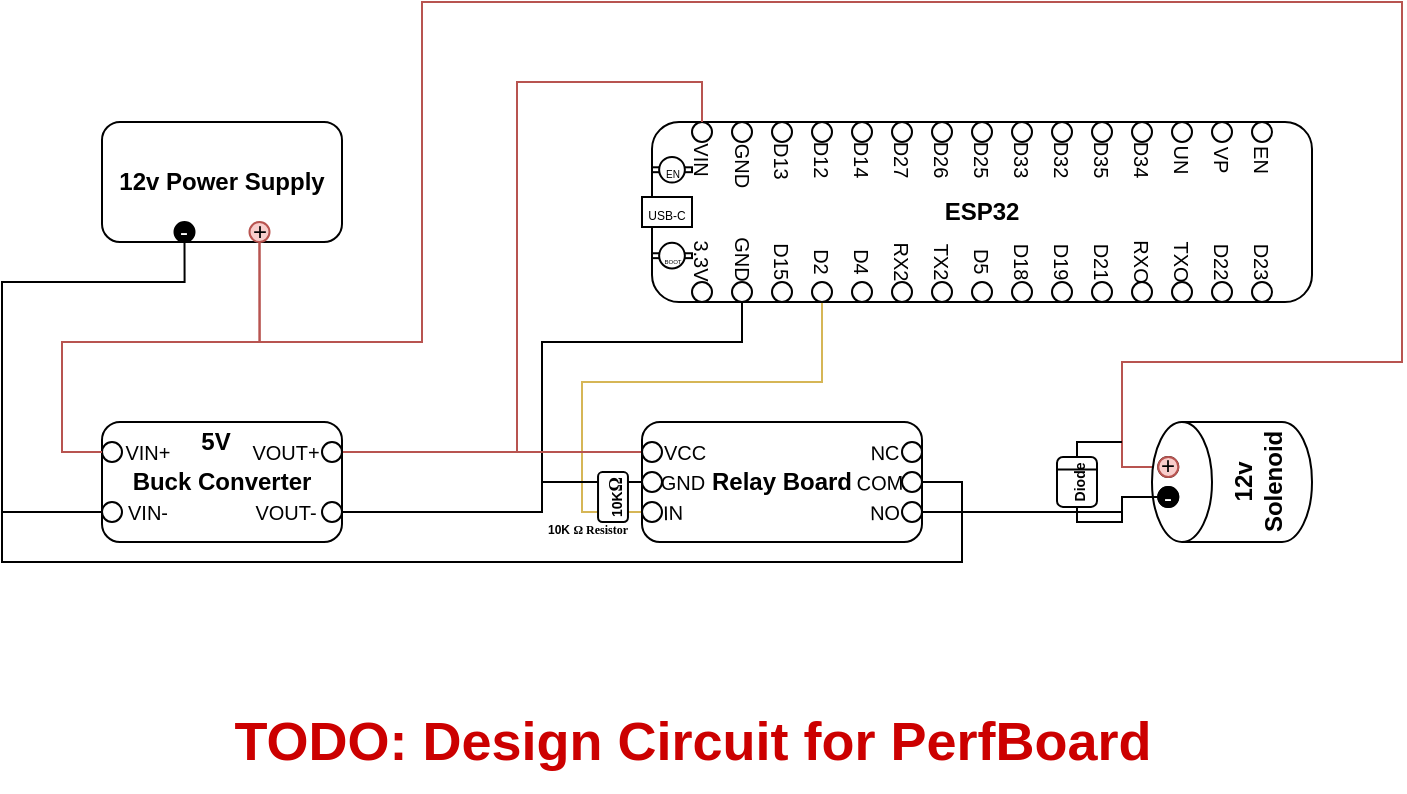 <mxfile version="26.0.3">
  <diagram name="Page-1" id="7e0a89b8-554c-2b80-1dc8-d5c74ca68de4">
    <mxGraphModel dx="1655" dy="983" grid="1" gridSize="10" guides="1" tooltips="1" connect="1" arrows="1" fold="1" page="1" pageScale="1" pageWidth="1100" pageHeight="850" background="none" math="0" shadow="0">
      <root>
        <mxCell id="0" />
        <mxCell id="1" parent="0" />
        <mxCell id="8zKR5QXtWBGNY6RMP4Kf-1" value="&lt;b&gt;12v Power Supply&lt;/b&gt;" style="rounded=1;whiteSpace=wrap;html=1;" parent="1" vertex="1">
          <mxGeometry x="250" y="140" width="120" height="60" as="geometry" />
        </mxCell>
        <mxCell id="6HL7fSu7sFX8N83Fmbjs-27" style="edgeStyle=orthogonalEdgeStyle;rounded=0;orthogonalLoop=1;jettySize=auto;html=1;exitX=1;exitY=0.75;exitDx=0;exitDy=0;entryX=0.5;entryY=1;entryDx=0;entryDy=0;endArrow=none;endFill=0;" edge="1" parent="1" source="8zKR5QXtWBGNY6RMP4Kf-2" target="8zKR5QXtWBGNY6RMP4Kf-30">
          <mxGeometry relative="1" as="geometry">
            <Array as="points">
              <mxPoint x="470" y="335" />
              <mxPoint x="470" y="250" />
              <mxPoint x="570" y="250" />
            </Array>
          </mxGeometry>
        </mxCell>
        <mxCell id="8zKR5QXtWBGNY6RMP4Kf-2" value="&lt;b&gt;Buck Converter&lt;/b&gt;" style="rounded=1;whiteSpace=wrap;html=1;" parent="1" vertex="1">
          <mxGeometry x="250" y="290" width="120" height="60" as="geometry" />
        </mxCell>
        <mxCell id="8zKR5QXtWBGNY6RMP4Kf-4" value="&lt;b&gt;ESP32&lt;/b&gt;" style="rounded=1;whiteSpace=wrap;html=1;movable=1;resizable=1;rotatable=1;deletable=1;editable=1;locked=0;connectable=1;" parent="1" vertex="1">
          <mxGeometry x="525" y="140" width="330" height="90" as="geometry" />
        </mxCell>
        <mxCell id="8zKR5QXtWBGNY6RMP4Kf-5" value="" style="ellipse;whiteSpace=wrap;html=1;aspect=fixed;" parent="1" vertex="1">
          <mxGeometry x="545" y="140" width="10" height="10" as="geometry" />
        </mxCell>
        <mxCell id="8zKR5QXtWBGNY6RMP4Kf-6" value="" style="ellipse;whiteSpace=wrap;html=1;aspect=fixed;" parent="1" vertex="1">
          <mxGeometry x="565" y="140" width="10" height="10" as="geometry" />
        </mxCell>
        <mxCell id="8zKR5QXtWBGNY6RMP4Kf-7" value="" style="ellipse;whiteSpace=wrap;html=1;aspect=fixed;" parent="1" vertex="1">
          <mxGeometry x="645" y="140" width="10" height="10" as="geometry" />
        </mxCell>
        <mxCell id="8zKR5QXtWBGNY6RMP4Kf-8" value="" style="ellipse;whiteSpace=wrap;html=1;aspect=fixed;" parent="1" vertex="1">
          <mxGeometry x="605" y="140" width="10" height="10" as="geometry" />
        </mxCell>
        <mxCell id="8zKR5QXtWBGNY6RMP4Kf-9" value="" style="ellipse;whiteSpace=wrap;html=1;aspect=fixed;" parent="1" vertex="1">
          <mxGeometry x="665" y="140" width="10" height="10" as="geometry" />
        </mxCell>
        <mxCell id="8zKR5QXtWBGNY6RMP4Kf-10" value="" style="ellipse;whiteSpace=wrap;html=1;aspect=fixed;" parent="1" vertex="1">
          <mxGeometry x="725" y="140" width="10" height="10" as="geometry" />
        </mxCell>
        <mxCell id="8zKR5QXtWBGNY6RMP4Kf-11" value="" style="ellipse;whiteSpace=wrap;html=1;aspect=fixed;" parent="1" vertex="1">
          <mxGeometry x="825" y="140" width="10" height="10" as="geometry" />
        </mxCell>
        <mxCell id="8zKR5QXtWBGNY6RMP4Kf-12" value="" style="ellipse;whiteSpace=wrap;html=1;aspect=fixed;" parent="1" vertex="1">
          <mxGeometry x="805" y="140" width="10" height="10" as="geometry" />
        </mxCell>
        <mxCell id="8zKR5QXtWBGNY6RMP4Kf-13" value="" style="ellipse;whiteSpace=wrap;html=1;aspect=fixed;" parent="1" vertex="1">
          <mxGeometry x="765" y="140" width="10" height="10" as="geometry" />
        </mxCell>
        <mxCell id="8zKR5QXtWBGNY6RMP4Kf-14" value="" style="ellipse;whiteSpace=wrap;html=1;aspect=fixed;" parent="1" vertex="1">
          <mxGeometry x="745" y="140" width="10" height="10" as="geometry" />
        </mxCell>
        <mxCell id="8zKR5QXtWBGNY6RMP4Kf-15" value="" style="ellipse;whiteSpace=wrap;html=1;aspect=fixed;" parent="1" vertex="1">
          <mxGeometry x="785" y="140" width="10" height="10" as="geometry" />
        </mxCell>
        <mxCell id="8zKR5QXtWBGNY6RMP4Kf-16" value="" style="ellipse;whiteSpace=wrap;html=1;aspect=fixed;" parent="1" vertex="1">
          <mxGeometry x="685" y="140" width="10" height="10" as="geometry" />
        </mxCell>
        <mxCell id="8zKR5QXtWBGNY6RMP4Kf-17" value="" style="ellipse;whiteSpace=wrap;html=1;aspect=fixed;" parent="1" vertex="1">
          <mxGeometry x="585" y="140" width="10" height="10" as="geometry" />
        </mxCell>
        <mxCell id="8zKR5QXtWBGNY6RMP4Kf-18" value="" style="ellipse;whiteSpace=wrap;html=1;aspect=fixed;" parent="1" vertex="1">
          <mxGeometry x="705" y="140" width="10" height="10" as="geometry" />
        </mxCell>
        <mxCell id="8zKR5QXtWBGNY6RMP4Kf-19" value="" style="ellipse;whiteSpace=wrap;html=1;aspect=fixed;" parent="1" vertex="1">
          <mxGeometry x="625" y="140" width="10" height="10" as="geometry" />
        </mxCell>
        <mxCell id="8zKR5QXtWBGNY6RMP4Kf-29" value="" style="ellipse;whiteSpace=wrap;html=1;aspect=fixed;" parent="1" vertex="1">
          <mxGeometry x="545" y="220" width="10" height="10" as="geometry" />
        </mxCell>
        <mxCell id="8zKR5QXtWBGNY6RMP4Kf-30" value="" style="ellipse;whiteSpace=wrap;html=1;aspect=fixed;" parent="1" vertex="1">
          <mxGeometry x="565" y="220" width="10" height="10" as="geometry" />
        </mxCell>
        <mxCell id="8zKR5QXtWBGNY6RMP4Kf-31" value="" style="ellipse;whiteSpace=wrap;html=1;aspect=fixed;" parent="1" vertex="1">
          <mxGeometry x="645" y="220" width="10" height="10" as="geometry" />
        </mxCell>
        <mxCell id="6HL7fSu7sFX8N83Fmbjs-39" style="edgeStyle=orthogonalEdgeStyle;rounded=0;orthogonalLoop=1;jettySize=auto;html=1;entryX=0;entryY=0.5;entryDx=0;entryDy=0;endArrow=none;endFill=0;fillColor=#fff2cc;strokeColor=#d6b656;" edge="1" parent="1" source="8zKR5QXtWBGNY6RMP4Kf-32" target="6HL7fSu7sFX8N83Fmbjs-8">
          <mxGeometry relative="1" as="geometry">
            <Array as="points">
              <mxPoint x="610" y="270" />
              <mxPoint x="490" y="270" />
              <mxPoint x="490" y="335" />
            </Array>
          </mxGeometry>
        </mxCell>
        <mxCell id="8zKR5QXtWBGNY6RMP4Kf-32" value="" style="ellipse;whiteSpace=wrap;html=1;aspect=fixed;" parent="1" vertex="1">
          <mxGeometry x="605" y="220" width="10" height="10" as="geometry" />
        </mxCell>
        <mxCell id="8zKR5QXtWBGNY6RMP4Kf-33" value="" style="ellipse;whiteSpace=wrap;html=1;aspect=fixed;" parent="1" vertex="1">
          <mxGeometry x="665" y="220" width="10" height="10" as="geometry" />
        </mxCell>
        <mxCell id="8zKR5QXtWBGNY6RMP4Kf-34" value="" style="ellipse;whiteSpace=wrap;html=1;aspect=fixed;" parent="1" vertex="1">
          <mxGeometry x="725" y="220" width="10" height="10" as="geometry" />
        </mxCell>
        <mxCell id="8zKR5QXtWBGNY6RMP4Kf-35" value="" style="ellipse;whiteSpace=wrap;html=1;aspect=fixed;" parent="1" vertex="1">
          <mxGeometry x="825" y="220" width="10" height="10" as="geometry" />
        </mxCell>
        <mxCell id="8zKR5QXtWBGNY6RMP4Kf-36" value="" style="ellipse;whiteSpace=wrap;html=1;aspect=fixed;" parent="1" vertex="1">
          <mxGeometry x="805" y="220" width="10" height="10" as="geometry" />
        </mxCell>
        <mxCell id="8zKR5QXtWBGNY6RMP4Kf-37" value="" style="ellipse;whiteSpace=wrap;html=1;aspect=fixed;" parent="1" vertex="1">
          <mxGeometry x="765" y="220" width="10" height="10" as="geometry" />
        </mxCell>
        <mxCell id="8zKR5QXtWBGNY6RMP4Kf-38" value="" style="ellipse;whiteSpace=wrap;html=1;aspect=fixed;" parent="1" vertex="1">
          <mxGeometry x="745" y="220" width="10" height="10" as="geometry" />
        </mxCell>
        <mxCell id="8zKR5QXtWBGNY6RMP4Kf-39" value="" style="ellipse;whiteSpace=wrap;html=1;aspect=fixed;" parent="1" vertex="1">
          <mxGeometry x="785" y="220" width="10" height="10" as="geometry" />
        </mxCell>
        <mxCell id="8zKR5QXtWBGNY6RMP4Kf-40" value="" style="ellipse;whiteSpace=wrap;html=1;aspect=fixed;" parent="1" vertex="1">
          <mxGeometry x="685" y="220" width="10" height="10" as="geometry" />
        </mxCell>
        <mxCell id="8zKR5QXtWBGNY6RMP4Kf-41" value="" style="ellipse;whiteSpace=wrap;html=1;aspect=fixed;" parent="1" vertex="1">
          <mxGeometry x="585" y="220" width="10" height="10" as="geometry" />
        </mxCell>
        <mxCell id="8zKR5QXtWBGNY6RMP4Kf-42" value="" style="ellipse;whiteSpace=wrap;html=1;aspect=fixed;" parent="1" vertex="1">
          <mxGeometry x="705" y="220" width="10" height="10" as="geometry" />
        </mxCell>
        <mxCell id="8zKR5QXtWBGNY6RMP4Kf-43" value="" style="ellipse;whiteSpace=wrap;html=1;aspect=fixed;" parent="1" vertex="1">
          <mxGeometry x="625" y="220" width="10" height="10" as="geometry" />
        </mxCell>
        <mxCell id="8zKR5QXtWBGNY6RMP4Kf-44" value="&lt;font style=&quot;font-size: 10px;&quot;&gt;VIN&lt;/font&gt;" style="text;html=1;align=center;verticalAlign=middle;whiteSpace=wrap;rounded=0;rotation=90;" parent="1" vertex="1">
          <mxGeometry x="541.88" y="154" width="16.25" height="10" as="geometry" />
        </mxCell>
        <mxCell id="8zKR5QXtWBGNY6RMP4Kf-45" value="&lt;font style=&quot;font-size: 10px;&quot;&gt;GND&lt;/font&gt;" style="text;html=1;align=center;verticalAlign=middle;whiteSpace=wrap;rounded=0;rotation=90;" parent="1" vertex="1">
          <mxGeometry x="558.44" y="157.44" width="23.12" height="10" as="geometry" />
        </mxCell>
        <mxCell id="8zKR5QXtWBGNY6RMP4Kf-46" value="&lt;font style=&quot;font-size: 10px;&quot;&gt;D13&lt;/font&gt;" style="text;html=1;align=center;verticalAlign=middle;whiteSpace=wrap;rounded=0;rotation=90;" parent="1" vertex="1">
          <mxGeometry x="581.72" y="154.16" width="16.56" height="10" as="geometry" />
        </mxCell>
        <mxCell id="8zKR5QXtWBGNY6RMP4Kf-47" value="&lt;font style=&quot;font-size: 10px;&quot;&gt;D12&lt;/font&gt;" style="text;html=1;align=center;verticalAlign=middle;whiteSpace=wrap;rounded=0;rotation=90;" parent="1" vertex="1">
          <mxGeometry x="601.88" y="154" width="16.25" height="10" as="geometry" />
        </mxCell>
        <mxCell id="8zKR5QXtWBGNY6RMP4Kf-48" value="&lt;font style=&quot;font-size: 10px;&quot;&gt;D14&lt;/font&gt;" style="text;html=1;align=center;verticalAlign=middle;whiteSpace=wrap;rounded=0;rotation=90;" parent="1" vertex="1">
          <mxGeometry x="621.88" y="154" width="16.25" height="10" as="geometry" />
        </mxCell>
        <mxCell id="8zKR5QXtWBGNY6RMP4Kf-49" value="&lt;font style=&quot;font-size: 10px;&quot;&gt;D27&lt;/font&gt;" style="text;html=1;align=center;verticalAlign=middle;whiteSpace=wrap;rounded=0;rotation=90;" parent="1" vertex="1">
          <mxGeometry x="641.88" y="154" width="16.25" height="10" as="geometry" />
        </mxCell>
        <mxCell id="8zKR5QXtWBGNY6RMP4Kf-50" value="&lt;font style=&quot;font-size: 10px;&quot;&gt;D26&lt;/font&gt;" style="text;html=1;align=center;verticalAlign=middle;whiteSpace=wrap;rounded=0;rotation=90;" parent="1" vertex="1">
          <mxGeometry x="661.88" y="154" width="16.25" height="10" as="geometry" />
        </mxCell>
        <mxCell id="8zKR5QXtWBGNY6RMP4Kf-51" value="&lt;font style=&quot;font-size: 10px;&quot;&gt;D25&lt;/font&gt;" style="text;html=1;align=center;verticalAlign=middle;whiteSpace=wrap;rounded=0;rotation=90;" parent="1" vertex="1">
          <mxGeometry x="681.88" y="154" width="16.25" height="10" as="geometry" />
        </mxCell>
        <mxCell id="8zKR5QXtWBGNY6RMP4Kf-52" value="&lt;font style=&quot;font-size: 10px;&quot;&gt;D33&lt;/font&gt;" style="text;html=1;align=center;verticalAlign=middle;whiteSpace=wrap;rounded=0;rotation=90;" parent="1" vertex="1">
          <mxGeometry x="701.88" y="154" width="16.25" height="10" as="geometry" />
        </mxCell>
        <mxCell id="8zKR5QXtWBGNY6RMP4Kf-53" value="&lt;font style=&quot;font-size: 10px;&quot;&gt;D32&lt;/font&gt;" style="text;html=1;align=center;verticalAlign=middle;whiteSpace=wrap;rounded=0;rotation=90;" parent="1" vertex="1">
          <mxGeometry x="721.88" y="154" width="16.25" height="10" as="geometry" />
        </mxCell>
        <mxCell id="8zKR5QXtWBGNY6RMP4Kf-54" value="&lt;font style=&quot;font-size: 10px;&quot;&gt;D35&lt;/font&gt;" style="text;html=1;align=center;verticalAlign=middle;whiteSpace=wrap;rounded=0;rotation=90;" parent="1" vertex="1">
          <mxGeometry x="741.88" y="154" width="16.25" height="10" as="geometry" />
        </mxCell>
        <mxCell id="8zKR5QXtWBGNY6RMP4Kf-55" value="&lt;font style=&quot;font-size: 10px;&quot;&gt;D34&lt;/font&gt;" style="text;html=1;align=center;verticalAlign=middle;whiteSpace=wrap;rounded=0;rotation=90;" parent="1" vertex="1">
          <mxGeometry x="761.88" y="154" width="16.25" height="10" as="geometry" />
        </mxCell>
        <mxCell id="8zKR5QXtWBGNY6RMP4Kf-56" value="&lt;font style=&quot;font-size: 10px;&quot;&gt;UN&lt;/font&gt;" style="text;html=1;align=center;verticalAlign=middle;whiteSpace=wrap;rounded=0;rotation=90;" parent="1" vertex="1">
          <mxGeometry x="781.88" y="154" width="16.25" height="10" as="geometry" />
        </mxCell>
        <mxCell id="8zKR5QXtWBGNY6RMP4Kf-57" value="&lt;font style=&quot;font-size: 10px;&quot;&gt;VP&lt;/font&gt;" style="text;html=1;align=center;verticalAlign=middle;whiteSpace=wrap;rounded=0;rotation=90;" parent="1" vertex="1">
          <mxGeometry x="801.88" y="154" width="16.25" height="10" as="geometry" />
        </mxCell>
        <mxCell id="8zKR5QXtWBGNY6RMP4Kf-58" value="&lt;font style=&quot;font-size: 10px;&quot;&gt;EN&lt;/font&gt;" style="text;html=1;align=center;verticalAlign=middle;whiteSpace=wrap;rounded=0;rotation=90;" parent="1" vertex="1">
          <mxGeometry x="821.88" y="154" width="16.25" height="10" as="geometry" />
        </mxCell>
        <mxCell id="8zKR5QXtWBGNY6RMP4Kf-60" value="&lt;font style=&quot;font-size: 10px;&quot;&gt;3.3V&lt;/font&gt;" style="text;html=1;align=center;verticalAlign=middle;whiteSpace=wrap;rounded=0;rotation=90;" parent="1" vertex="1">
          <mxGeometry x="538.36" y="205" width="23.27" height="10" as="geometry" />
        </mxCell>
        <mxCell id="8zKR5QXtWBGNY6RMP4Kf-61" value="&lt;font style=&quot;font-size: 10px;&quot;&gt;GND&lt;/font&gt;" style="text;html=1;align=center;verticalAlign=middle;whiteSpace=wrap;rounded=0;rotation=90;" parent="1" vertex="1">
          <mxGeometry x="556.72" y="203.28" width="26.56" height="10" as="geometry" />
        </mxCell>
        <mxCell id="8zKR5QXtWBGNY6RMP4Kf-62" value="&lt;font style=&quot;font-size: 10px;&quot;&gt;D15&lt;/font&gt;" style="text;html=1;align=center;verticalAlign=middle;whiteSpace=wrap;rounded=0;rotation=90;" parent="1" vertex="1">
          <mxGeometry x="582.03" y="205" width="16.25" height="10" as="geometry" />
        </mxCell>
        <mxCell id="8zKR5QXtWBGNY6RMP4Kf-63" value="&lt;font style=&quot;font-size: 10px;&quot;&gt;D2&lt;/font&gt;" style="text;html=1;align=center;verticalAlign=middle;whiteSpace=wrap;rounded=0;rotation=90;" parent="1" vertex="1">
          <mxGeometry x="601.88" y="205" width="16.25" height="10" as="geometry" />
        </mxCell>
        <mxCell id="8zKR5QXtWBGNY6RMP4Kf-64" value="&lt;font style=&quot;font-size: 10px;&quot;&gt;D4&lt;/font&gt;" style="text;html=1;align=center;verticalAlign=middle;whiteSpace=wrap;rounded=0;rotation=90;" parent="1" vertex="1">
          <mxGeometry x="621.88" y="205" width="16.25" height="10" as="geometry" />
        </mxCell>
        <mxCell id="8zKR5QXtWBGNY6RMP4Kf-65" value="&lt;span style=&quot;font-size: 10px;&quot;&gt;RX2&lt;/span&gt;" style="text;html=1;align=center;verticalAlign=middle;whiteSpace=wrap;rounded=0;rotation=90;" parent="1" vertex="1">
          <mxGeometry x="641.88" y="205" width="16.25" height="10" as="geometry" />
        </mxCell>
        <mxCell id="8zKR5QXtWBGNY6RMP4Kf-66" value="&lt;font style=&quot;font-size: 10px;&quot;&gt;TX2&lt;/font&gt;" style="text;html=1;align=center;verticalAlign=middle;whiteSpace=wrap;rounded=0;rotation=90;" parent="1" vertex="1">
          <mxGeometry x="661.88" y="205" width="16.25" height="10" as="geometry" />
        </mxCell>
        <mxCell id="8zKR5QXtWBGNY6RMP4Kf-67" value="&lt;font style=&quot;font-size: 10px;&quot;&gt;D5&lt;/font&gt;" style="text;html=1;align=center;verticalAlign=middle;whiteSpace=wrap;rounded=0;rotation=90;" parent="1" vertex="1">
          <mxGeometry x="682.03" y="205" width="16.25" height="10" as="geometry" />
        </mxCell>
        <mxCell id="8zKR5QXtWBGNY6RMP4Kf-68" value="&lt;font style=&quot;font-size: 10px;&quot;&gt;D18&lt;/font&gt;" style="text;html=1;align=center;verticalAlign=middle;whiteSpace=wrap;rounded=0;rotation=90;" parent="1" vertex="1">
          <mxGeometry x="701.88" y="205" width="16.25" height="10" as="geometry" />
        </mxCell>
        <mxCell id="8zKR5QXtWBGNY6RMP4Kf-69" value="&lt;font style=&quot;font-size: 10px;&quot;&gt;D19&lt;/font&gt;" style="text;html=1;align=center;verticalAlign=middle;whiteSpace=wrap;rounded=0;rotation=90;" parent="1" vertex="1">
          <mxGeometry x="721.88" y="205" width="16.25" height="10" as="geometry" />
        </mxCell>
        <mxCell id="8zKR5QXtWBGNY6RMP4Kf-70" value="&lt;font style=&quot;font-size: 10px;&quot;&gt;D21&lt;/font&gt;" style="text;html=1;align=center;verticalAlign=middle;whiteSpace=wrap;rounded=0;rotation=90;" parent="1" vertex="1">
          <mxGeometry x="741.88" y="205" width="16.25" height="10" as="geometry" />
        </mxCell>
        <mxCell id="8zKR5QXtWBGNY6RMP4Kf-71" value="&lt;font style=&quot;font-size: 10px;&quot;&gt;RXO&lt;/font&gt;" style="text;html=1;align=center;verticalAlign=middle;whiteSpace=wrap;rounded=0;rotation=90;" parent="1" vertex="1">
          <mxGeometry x="761.87" y="205" width="16.25" height="10" as="geometry" />
        </mxCell>
        <mxCell id="8zKR5QXtWBGNY6RMP4Kf-72" value="&lt;font style=&quot;font-size: 10px;&quot;&gt;TXO&lt;/font&gt;" style="text;html=1;align=center;verticalAlign=middle;whiteSpace=wrap;rounded=0;rotation=90;" parent="1" vertex="1">
          <mxGeometry x="781.88" y="205" width="16.25" height="10" as="geometry" />
        </mxCell>
        <mxCell id="8zKR5QXtWBGNY6RMP4Kf-74" value="&lt;font style=&quot;font-size: 10px;&quot;&gt;D22&lt;/font&gt;" style="text;html=1;align=center;verticalAlign=middle;whiteSpace=wrap;rounded=0;rotation=90;" parent="1" vertex="1">
          <mxGeometry x="801.88" y="205" width="16.25" height="10" as="geometry" />
        </mxCell>
        <mxCell id="8zKR5QXtWBGNY6RMP4Kf-75" value="&lt;font style=&quot;font-size: 10px;&quot;&gt;D23&lt;/font&gt;" style="text;html=1;align=center;verticalAlign=middle;whiteSpace=wrap;rounded=0;rotation=90;" parent="1" vertex="1">
          <mxGeometry x="821.88" y="205" width="16.25" height="10" as="geometry" />
        </mxCell>
        <mxCell id="8zKR5QXtWBGNY6RMP4Kf-78" value="" style="group" parent="1" vertex="1" connectable="0">
          <mxGeometry x="525" y="157.44" width="20" height="12.86" as="geometry" />
        </mxCell>
        <mxCell id="8zKR5QXtWBGNY6RMP4Kf-76" value="" style="rounded=0;whiteSpace=wrap;html=1;" parent="8zKR5QXtWBGNY6RMP4Kf-78" vertex="1">
          <mxGeometry y="5.21" width="20" height="2.44" as="geometry" />
        </mxCell>
        <mxCell id="8zKR5QXtWBGNY6RMP4Kf-77" value="&lt;font style=&quot;font-size: 5px;&quot;&gt;EN&lt;/font&gt;" style="ellipse;whiteSpace=wrap;html=1;aspect=fixed;" parent="8zKR5QXtWBGNY6RMP4Kf-78" vertex="1">
          <mxGeometry x="3.57" width="12.86" height="12.86" as="geometry" />
        </mxCell>
        <mxCell id="8zKR5QXtWBGNY6RMP4Kf-79" value="" style="group" parent="1" vertex="1" connectable="0">
          <mxGeometry x="525" y="200.42" width="20" height="12.86" as="geometry" />
        </mxCell>
        <mxCell id="8zKR5QXtWBGNY6RMP4Kf-80" value="" style="rounded=0;whiteSpace=wrap;html=1;" parent="8zKR5QXtWBGNY6RMP4Kf-79" vertex="1">
          <mxGeometry y="5.21" width="20" height="2.44" as="geometry" />
        </mxCell>
        <mxCell id="8zKR5QXtWBGNY6RMP4Kf-81" value="&lt;font style=&quot;font-size: 3px;&quot;&gt;BOOT&lt;/font&gt;" style="ellipse;whiteSpace=wrap;html=1;aspect=fixed;" parent="8zKR5QXtWBGNY6RMP4Kf-79" vertex="1">
          <mxGeometry x="3.57" width="12.86" height="12.86" as="geometry" />
        </mxCell>
        <mxCell id="8zKR5QXtWBGNY6RMP4Kf-82" value="&lt;font style=&quot;font-size: 6px; line-height: 100%;&quot;&gt;USB-C&lt;/font&gt;" style="rounded=0;whiteSpace=wrap;html=1;" parent="1" vertex="1">
          <mxGeometry x="520" y="177.5" width="25" height="15" as="geometry" />
        </mxCell>
        <mxCell id="6HL7fSu7sFX8N83Fmbjs-34" style="edgeStyle=orthogonalEdgeStyle;rounded=0;orthogonalLoop=1;jettySize=auto;html=1;exitX=0;exitY=0.25;exitDx=0;exitDy=0;endArrow=none;endFill=0;fillColor=#f8cecc;strokeColor=#b85450;" edge="1" parent="1" source="6HL7fSu7sFX8N83Fmbjs-2">
          <mxGeometry relative="1" as="geometry">
            <mxPoint x="440" y="305" as="targetPoint" />
          </mxGeometry>
        </mxCell>
        <mxCell id="6HL7fSu7sFX8N83Fmbjs-2" value="&lt;b&gt;Relay Board&lt;/b&gt;" style="rounded=1;whiteSpace=wrap;html=1;" vertex="1" parent="1">
          <mxGeometry x="520" y="290" width="140" height="60" as="geometry" />
        </mxCell>
        <mxCell id="6HL7fSu7sFX8N83Fmbjs-3" value="" style="ellipse;whiteSpace=wrap;html=1;aspect=fixed;" vertex="1" parent="1">
          <mxGeometry x="250" y="330" width="10" height="10" as="geometry" />
        </mxCell>
        <mxCell id="6HL7fSu7sFX8N83Fmbjs-4" value="" style="ellipse;whiteSpace=wrap;html=1;aspect=fixed;" vertex="1" parent="1">
          <mxGeometry x="250" y="300" width="10" height="10" as="geometry" />
        </mxCell>
        <mxCell id="6HL7fSu7sFX8N83Fmbjs-5" value="" style="ellipse;whiteSpace=wrap;html=1;aspect=fixed;" vertex="1" parent="1">
          <mxGeometry x="360" y="330" width="10" height="10" as="geometry" />
        </mxCell>
        <mxCell id="6HL7fSu7sFX8N83Fmbjs-26" style="edgeStyle=orthogonalEdgeStyle;rounded=0;orthogonalLoop=1;jettySize=auto;html=1;exitX=1;exitY=0.5;exitDx=0;exitDy=0;entryX=0.5;entryY=0;entryDx=0;entryDy=0;endArrow=none;endFill=0;fillColor=#f8cecc;strokeColor=#b85450;" edge="1" parent="1" source="6HL7fSu7sFX8N83Fmbjs-6" target="8zKR5QXtWBGNY6RMP4Kf-5">
          <mxGeometry relative="1" as="geometry" />
        </mxCell>
        <mxCell id="6HL7fSu7sFX8N83Fmbjs-6" value="" style="ellipse;whiteSpace=wrap;html=1;aspect=fixed;" vertex="1" parent="1">
          <mxGeometry x="360" y="300" width="10" height="10" as="geometry" />
        </mxCell>
        <mxCell id="6HL7fSu7sFX8N83Fmbjs-35" style="edgeStyle=orthogonalEdgeStyle;rounded=0;orthogonalLoop=1;jettySize=auto;html=1;exitX=0;exitY=0.5;exitDx=0;exitDy=0;endArrow=none;endFill=0;" edge="1" parent="1" source="6HL7fSu7sFX8N83Fmbjs-7">
          <mxGeometry relative="1" as="geometry">
            <mxPoint x="470" y="330" as="targetPoint" />
            <Array as="points">
              <mxPoint x="470" y="320" />
            </Array>
          </mxGeometry>
        </mxCell>
        <mxCell id="6HL7fSu7sFX8N83Fmbjs-7" value="" style="ellipse;whiteSpace=wrap;html=1;aspect=fixed;" vertex="1" parent="1">
          <mxGeometry x="520" y="315" width="10" height="10" as="geometry" />
        </mxCell>
        <mxCell id="6HL7fSu7sFX8N83Fmbjs-8" value="" style="ellipse;whiteSpace=wrap;html=1;aspect=fixed;" vertex="1" parent="1">
          <mxGeometry x="520" y="330" width="10" height="10" as="geometry" />
        </mxCell>
        <mxCell id="6HL7fSu7sFX8N83Fmbjs-9" value="" style="ellipse;whiteSpace=wrap;html=1;aspect=fixed;" vertex="1" parent="1">
          <mxGeometry x="520" y="300" width="10" height="10" as="geometry" />
        </mxCell>
        <mxCell id="6HL7fSu7sFX8N83Fmbjs-13" value="&lt;font style=&quot;font-size: 10px;&quot;&gt;VIN+&lt;/font&gt;" style="text;html=1;align=center;verticalAlign=middle;whiteSpace=wrap;rounded=0;rotation=0;" vertex="1" parent="1">
          <mxGeometry x="260" y="300" width="26.25" height="10" as="geometry" />
        </mxCell>
        <mxCell id="6HL7fSu7sFX8N83Fmbjs-14" value="&lt;font style=&quot;font-size: 10px;&quot;&gt;VIN-&lt;/font&gt;" style="text;html=1;align=center;verticalAlign=middle;whiteSpace=wrap;rounded=0;rotation=0;" vertex="1" parent="1">
          <mxGeometry x="260" y="330" width="26.25" height="10" as="geometry" />
        </mxCell>
        <mxCell id="6HL7fSu7sFX8N83Fmbjs-15" value="&lt;font style=&quot;font-size: 10px;&quot;&gt;VOUT+&lt;/font&gt;" style="text;html=1;align=center;verticalAlign=middle;whiteSpace=wrap;rounded=0;rotation=0;" vertex="1" parent="1">
          <mxGeometry x="323.75" y="300" width="36.25" height="10" as="geometry" />
        </mxCell>
        <mxCell id="6HL7fSu7sFX8N83Fmbjs-17" value="&lt;font style=&quot;font-size: 10px;&quot;&gt;VOUT-&lt;/font&gt;" style="text;html=1;align=center;verticalAlign=middle;whiteSpace=wrap;rounded=0;rotation=0;" vertex="1" parent="1">
          <mxGeometry x="323.75" y="330" width="36.25" height="10" as="geometry" />
        </mxCell>
        <mxCell id="6HL7fSu7sFX8N83Fmbjs-23" style="edgeStyle=orthogonalEdgeStyle;rounded=0;orthogonalLoop=1;jettySize=auto;html=1;exitX=0.5;exitY=1;exitDx=0;exitDy=0;entryX=0;entryY=0.5;entryDx=0;entryDy=0;endArrow=none;endFill=0;" edge="1" parent="1" source="6HL7fSu7sFX8N83Fmbjs-19" target="6HL7fSu7sFX8N83Fmbjs-3">
          <mxGeometry relative="1" as="geometry">
            <Array as="points">
              <mxPoint x="291" y="220" />
              <mxPoint x="200" y="220" />
              <mxPoint x="200" y="335" />
            </Array>
          </mxGeometry>
        </mxCell>
        <mxCell id="6HL7fSu7sFX8N83Fmbjs-19" value="&lt;font style=&quot;color: rgb(255, 255, 255);&quot;&gt;-&lt;/font&gt;" style="ellipse;whiteSpace=wrap;html=1;aspect=fixed;fillColor=#000000;" vertex="1" parent="1">
          <mxGeometry x="286.25" y="190" width="10" height="10" as="geometry" />
        </mxCell>
        <mxCell id="6HL7fSu7sFX8N83Fmbjs-24" style="edgeStyle=orthogonalEdgeStyle;rounded=0;orthogonalLoop=1;jettySize=auto;html=1;exitX=0.5;exitY=1;exitDx=0;exitDy=0;entryX=0;entryY=0.5;entryDx=0;entryDy=0;fillColor=#f8cecc;strokeColor=#b85450;endArrow=none;endFill=0;" edge="1" parent="1" source="6HL7fSu7sFX8N83Fmbjs-22" target="6HL7fSu7sFX8N83Fmbjs-4">
          <mxGeometry relative="1" as="geometry" />
        </mxCell>
        <mxCell id="6HL7fSu7sFX8N83Fmbjs-45" style="edgeStyle=orthogonalEdgeStyle;rounded=0;orthogonalLoop=1;jettySize=auto;html=1;exitX=0.5;exitY=1;exitDx=0;exitDy=0;entryX=0;entryY=0.5;entryDx=0;entryDy=0;endArrow=none;endFill=0;fillColor=#f8cecc;strokeColor=#b85450;" edge="1" parent="1" source="6HL7fSu7sFX8N83Fmbjs-22" target="6HL7fSu7sFX8N83Fmbjs-43">
          <mxGeometry relative="1" as="geometry">
            <Array as="points">
              <mxPoint x="329" y="250" />
              <mxPoint x="410" y="250" />
              <mxPoint x="410" y="80" />
              <mxPoint x="900" y="80" />
              <mxPoint x="900" y="260" />
              <mxPoint x="760" y="260" />
              <mxPoint x="760" y="312" />
            </Array>
          </mxGeometry>
        </mxCell>
        <mxCell id="6HL7fSu7sFX8N83Fmbjs-22" value="+" style="ellipse;whiteSpace=wrap;html=1;aspect=fixed;fillColor=#f8cecc;strokeColor=#b85450;" vertex="1" parent="1">
          <mxGeometry x="323.75" y="190" width="10" height="10" as="geometry" />
        </mxCell>
        <mxCell id="6HL7fSu7sFX8N83Fmbjs-25" value="&lt;b&gt;5V&lt;/b&gt;" style="text;html=1;align=center;verticalAlign=middle;whiteSpace=wrap;rounded=0;" vertex="1" parent="1">
          <mxGeometry x="280" y="290" width="53.75" height="20" as="geometry" />
        </mxCell>
        <mxCell id="6HL7fSu7sFX8N83Fmbjs-28" value="&lt;font style=&quot;font-size: 10px;&quot;&gt;IN&lt;/font&gt;" style="text;html=1;align=center;verticalAlign=middle;whiteSpace=wrap;rounded=0;rotation=-1;" vertex="1" parent="1">
          <mxGeometry x="526.72" y="330" width="16.56" height="10" as="geometry" />
        </mxCell>
        <mxCell id="6HL7fSu7sFX8N83Fmbjs-29" value="&lt;font style=&quot;font-size: 10px;&quot;&gt;GND&lt;/font&gt;" style="text;html=1;align=center;verticalAlign=middle;whiteSpace=wrap;rounded=0;rotation=0;" vertex="1" parent="1">
          <mxGeometry x="526.72" y="315" width="26.65" height="10" as="geometry" />
        </mxCell>
        <mxCell id="6HL7fSu7sFX8N83Fmbjs-47" style="edgeStyle=orthogonalEdgeStyle;rounded=0;orthogonalLoop=1;jettySize=auto;html=1;exitX=1;exitY=0.5;exitDx=0;exitDy=0;endArrow=none;endFill=0;" edge="1" parent="1" source="6HL7fSu7sFX8N83Fmbjs-30">
          <mxGeometry relative="1" as="geometry">
            <mxPoint x="200" y="330" as="targetPoint" />
            <Array as="points">
              <mxPoint x="680" y="320" />
              <mxPoint x="680" y="360" />
              <mxPoint x="200" y="360" />
            </Array>
          </mxGeometry>
        </mxCell>
        <mxCell id="6HL7fSu7sFX8N83Fmbjs-30" value="" style="ellipse;whiteSpace=wrap;html=1;aspect=fixed;" vertex="1" parent="1">
          <mxGeometry x="650" y="315" width="10" height="10" as="geometry" />
        </mxCell>
        <mxCell id="6HL7fSu7sFX8N83Fmbjs-31" value="" style="ellipse;whiteSpace=wrap;html=1;aspect=fixed;" vertex="1" parent="1">
          <mxGeometry x="650" y="330" width="10" height="10" as="geometry" />
        </mxCell>
        <mxCell id="6HL7fSu7sFX8N83Fmbjs-32" value="" style="ellipse;whiteSpace=wrap;html=1;aspect=fixed;" vertex="1" parent="1">
          <mxGeometry x="650" y="300" width="10" height="10" as="geometry" />
        </mxCell>
        <mxCell id="6HL7fSu7sFX8N83Fmbjs-33" value="&lt;font style=&quot;font-size: 10px;&quot;&gt;VCC&lt;/font&gt;" style="text;html=1;align=center;verticalAlign=middle;whiteSpace=wrap;rounded=0;rotation=0;" vertex="1" parent="1">
          <mxGeometry x="528.35" y="300" width="26.65" height="10" as="geometry" />
        </mxCell>
        <mxCell id="6HL7fSu7sFX8N83Fmbjs-36" value="&lt;font style=&quot;font-size: 10px;&quot;&gt;NO&lt;/font&gt;" style="text;html=1;align=center;verticalAlign=middle;whiteSpace=wrap;rounded=0;rotation=-1;" vertex="1" parent="1">
          <mxGeometry x="633.44" y="330" width="16.56" height="10" as="geometry" />
        </mxCell>
        <mxCell id="6HL7fSu7sFX8N83Fmbjs-37" value="&lt;font style=&quot;font-size: 10px;&quot;&gt;COM&lt;/font&gt;" style="text;html=1;align=center;verticalAlign=middle;whiteSpace=wrap;rounded=0;rotation=-1;" vertex="1" parent="1">
          <mxGeometry x="628.44" y="314.96" width="21.56" height="10" as="geometry" />
        </mxCell>
        <mxCell id="6HL7fSu7sFX8N83Fmbjs-38" value="&lt;font style=&quot;font-size: 10px;&quot;&gt;NC&lt;/font&gt;" style="text;html=1;align=center;verticalAlign=middle;whiteSpace=wrap;rounded=0;rotation=-1;" vertex="1" parent="1">
          <mxGeometry x="633.44" y="300" width="16.56" height="10" as="geometry" />
        </mxCell>
        <mxCell id="6HL7fSu7sFX8N83Fmbjs-40" value="&lt;b&gt;12v Solenoid&lt;/b&gt;" style="shape=cylinder3;whiteSpace=wrap;html=1;boundedLbl=1;backgroundOutline=1;size=15;rotation=-90;" vertex="1" parent="1">
          <mxGeometry x="785" y="279.96" width="60" height="80" as="geometry" />
        </mxCell>
        <mxCell id="6HL7fSu7sFX8N83Fmbjs-41" value="" style="ellipse;whiteSpace=wrap;html=1;aspect=fixed;" vertex="1" parent="1">
          <mxGeometry x="778.12" y="307.48" width="10" height="10" as="geometry" />
        </mxCell>
        <mxCell id="6HL7fSu7sFX8N83Fmbjs-42" value="" style="ellipse;whiteSpace=wrap;html=1;aspect=fixed;" vertex="1" parent="1">
          <mxGeometry x="778.12" y="322.52" width="10" height="10" as="geometry" />
        </mxCell>
        <mxCell id="6HL7fSu7sFX8N83Fmbjs-43" value="+" style="ellipse;whiteSpace=wrap;html=1;aspect=fixed;fillColor=#f8cecc;strokeColor=#b85450;" vertex="1" parent="1">
          <mxGeometry x="778.13" y="307.48" width="10" height="10" as="geometry" />
        </mxCell>
        <mxCell id="6HL7fSu7sFX8N83Fmbjs-46" style="edgeStyle=orthogonalEdgeStyle;rounded=0;orthogonalLoop=1;jettySize=auto;html=1;entryX=1;entryY=0.5;entryDx=0;entryDy=0;endArrow=none;endFill=0;" edge="1" parent="1" source="6HL7fSu7sFX8N83Fmbjs-44" target="6HL7fSu7sFX8N83Fmbjs-31">
          <mxGeometry relative="1" as="geometry">
            <Array as="points">
              <mxPoint x="760" y="328" />
              <mxPoint x="760" y="335" />
            </Array>
          </mxGeometry>
        </mxCell>
        <mxCell id="6HL7fSu7sFX8N83Fmbjs-44" value="&lt;font style=&quot;color: rgb(255, 255, 255);&quot;&gt;-&lt;/font&gt;" style="ellipse;whiteSpace=wrap;html=1;aspect=fixed;fillColor=#000000;" vertex="1" parent="1">
          <mxGeometry x="778.13" y="322.52" width="10" height="10" as="geometry" />
        </mxCell>
        <mxCell id="6HL7fSu7sFX8N83Fmbjs-53" style="edgeStyle=orthogonalEdgeStyle;rounded=0;orthogonalLoop=1;jettySize=auto;html=1;endArrow=none;endFill=0;" edge="1" parent="1" source="6HL7fSu7sFX8N83Fmbjs-50">
          <mxGeometry relative="1" as="geometry">
            <mxPoint x="760" y="300" as="targetPoint" />
            <Array as="points">
              <mxPoint x="738" y="300" />
            </Array>
          </mxGeometry>
        </mxCell>
        <mxCell id="6HL7fSu7sFX8N83Fmbjs-54" style="edgeStyle=orthogonalEdgeStyle;rounded=0;orthogonalLoop=1;jettySize=auto;html=1;endArrow=none;endFill=0;" edge="1" parent="1" source="6HL7fSu7sFX8N83Fmbjs-50">
          <mxGeometry relative="1" as="geometry">
            <mxPoint x="760" y="330" as="targetPoint" />
            <Array as="points">
              <mxPoint x="738" y="340" />
              <mxPoint x="760" y="340" />
            </Array>
          </mxGeometry>
        </mxCell>
        <mxCell id="6HL7fSu7sFX8N83Fmbjs-50" value="&lt;font style=&quot;font-size: 7px;&quot;&gt;&lt;b&gt;Diode&lt;/b&gt;&lt;/font&gt;" style="rounded=1;whiteSpace=wrap;html=1;rotation=-90;" vertex="1" parent="1">
          <mxGeometry x="725" y="309.96" width="25" height="20" as="geometry" />
        </mxCell>
        <mxCell id="6HL7fSu7sFX8N83Fmbjs-51" value="" style="endArrow=none;html=1;rounded=0;entryX=0.75;entryY=1;entryDx=0;entryDy=0;exitX=0.75;exitY=0;exitDx=0;exitDy=0;" edge="1" parent="1" source="6HL7fSu7sFX8N83Fmbjs-50" target="6HL7fSu7sFX8N83Fmbjs-50">
          <mxGeometry width="50" height="50" relative="1" as="geometry">
            <mxPoint x="680" y="340" as="sourcePoint" />
            <mxPoint x="730" y="290" as="targetPoint" />
          </mxGeometry>
        </mxCell>
        <mxCell id="6HL7fSu7sFX8N83Fmbjs-64" value="&lt;span style=&quot;font-size: 7px;&quot;&gt;&lt;b&gt;10K&lt;/b&gt;&lt;/span&gt;&lt;b style=&quot;font-family: Verdana; text-wrap-mode: nowrap;&quot;&gt;&lt;font style=&quot;font-size: 9px;&quot;&gt;Ω&lt;/font&gt;&lt;/b&gt;" style="rounded=1;whiteSpace=wrap;html=1;rotation=-90;" vertex="1" parent="1">
          <mxGeometry x="493" y="320.04" width="25" height="14.96" as="geometry" />
        </mxCell>
        <mxCell id="6HL7fSu7sFX8N83Fmbjs-65" value="&lt;b&gt;&lt;font style=&quot;font-size: 6px;&quot;&gt;10K&amp;nbsp;&lt;span style=&quot;font-family: Verdana; text-wrap-mode: nowrap;&quot;&gt;Ω Resistor&lt;/span&gt;&lt;/font&gt;&lt;/b&gt;" style="text;html=1;align=center;verticalAlign=middle;whiteSpace=wrap;rounded=0;" vertex="1" parent="1">
          <mxGeometry x="468" y="337" width="50" height="10" as="geometry" />
        </mxCell>
        <mxCell id="6HL7fSu7sFX8N83Fmbjs-66" value="&lt;b&gt;&lt;font style=&quot;font-size: 27px; color: rgb(204, 0, 0);&quot;&gt;TODO: Design Circuit for PerfBoard&lt;/font&gt;&lt;/b&gt;" style="text;html=1;align=center;verticalAlign=middle;resizable=0;points=[];autosize=1;strokeColor=none;fillColor=none;" vertex="1" parent="1">
          <mxGeometry x="305" y="425" width="480" height="50" as="geometry" />
        </mxCell>
      </root>
    </mxGraphModel>
  </diagram>
</mxfile>
